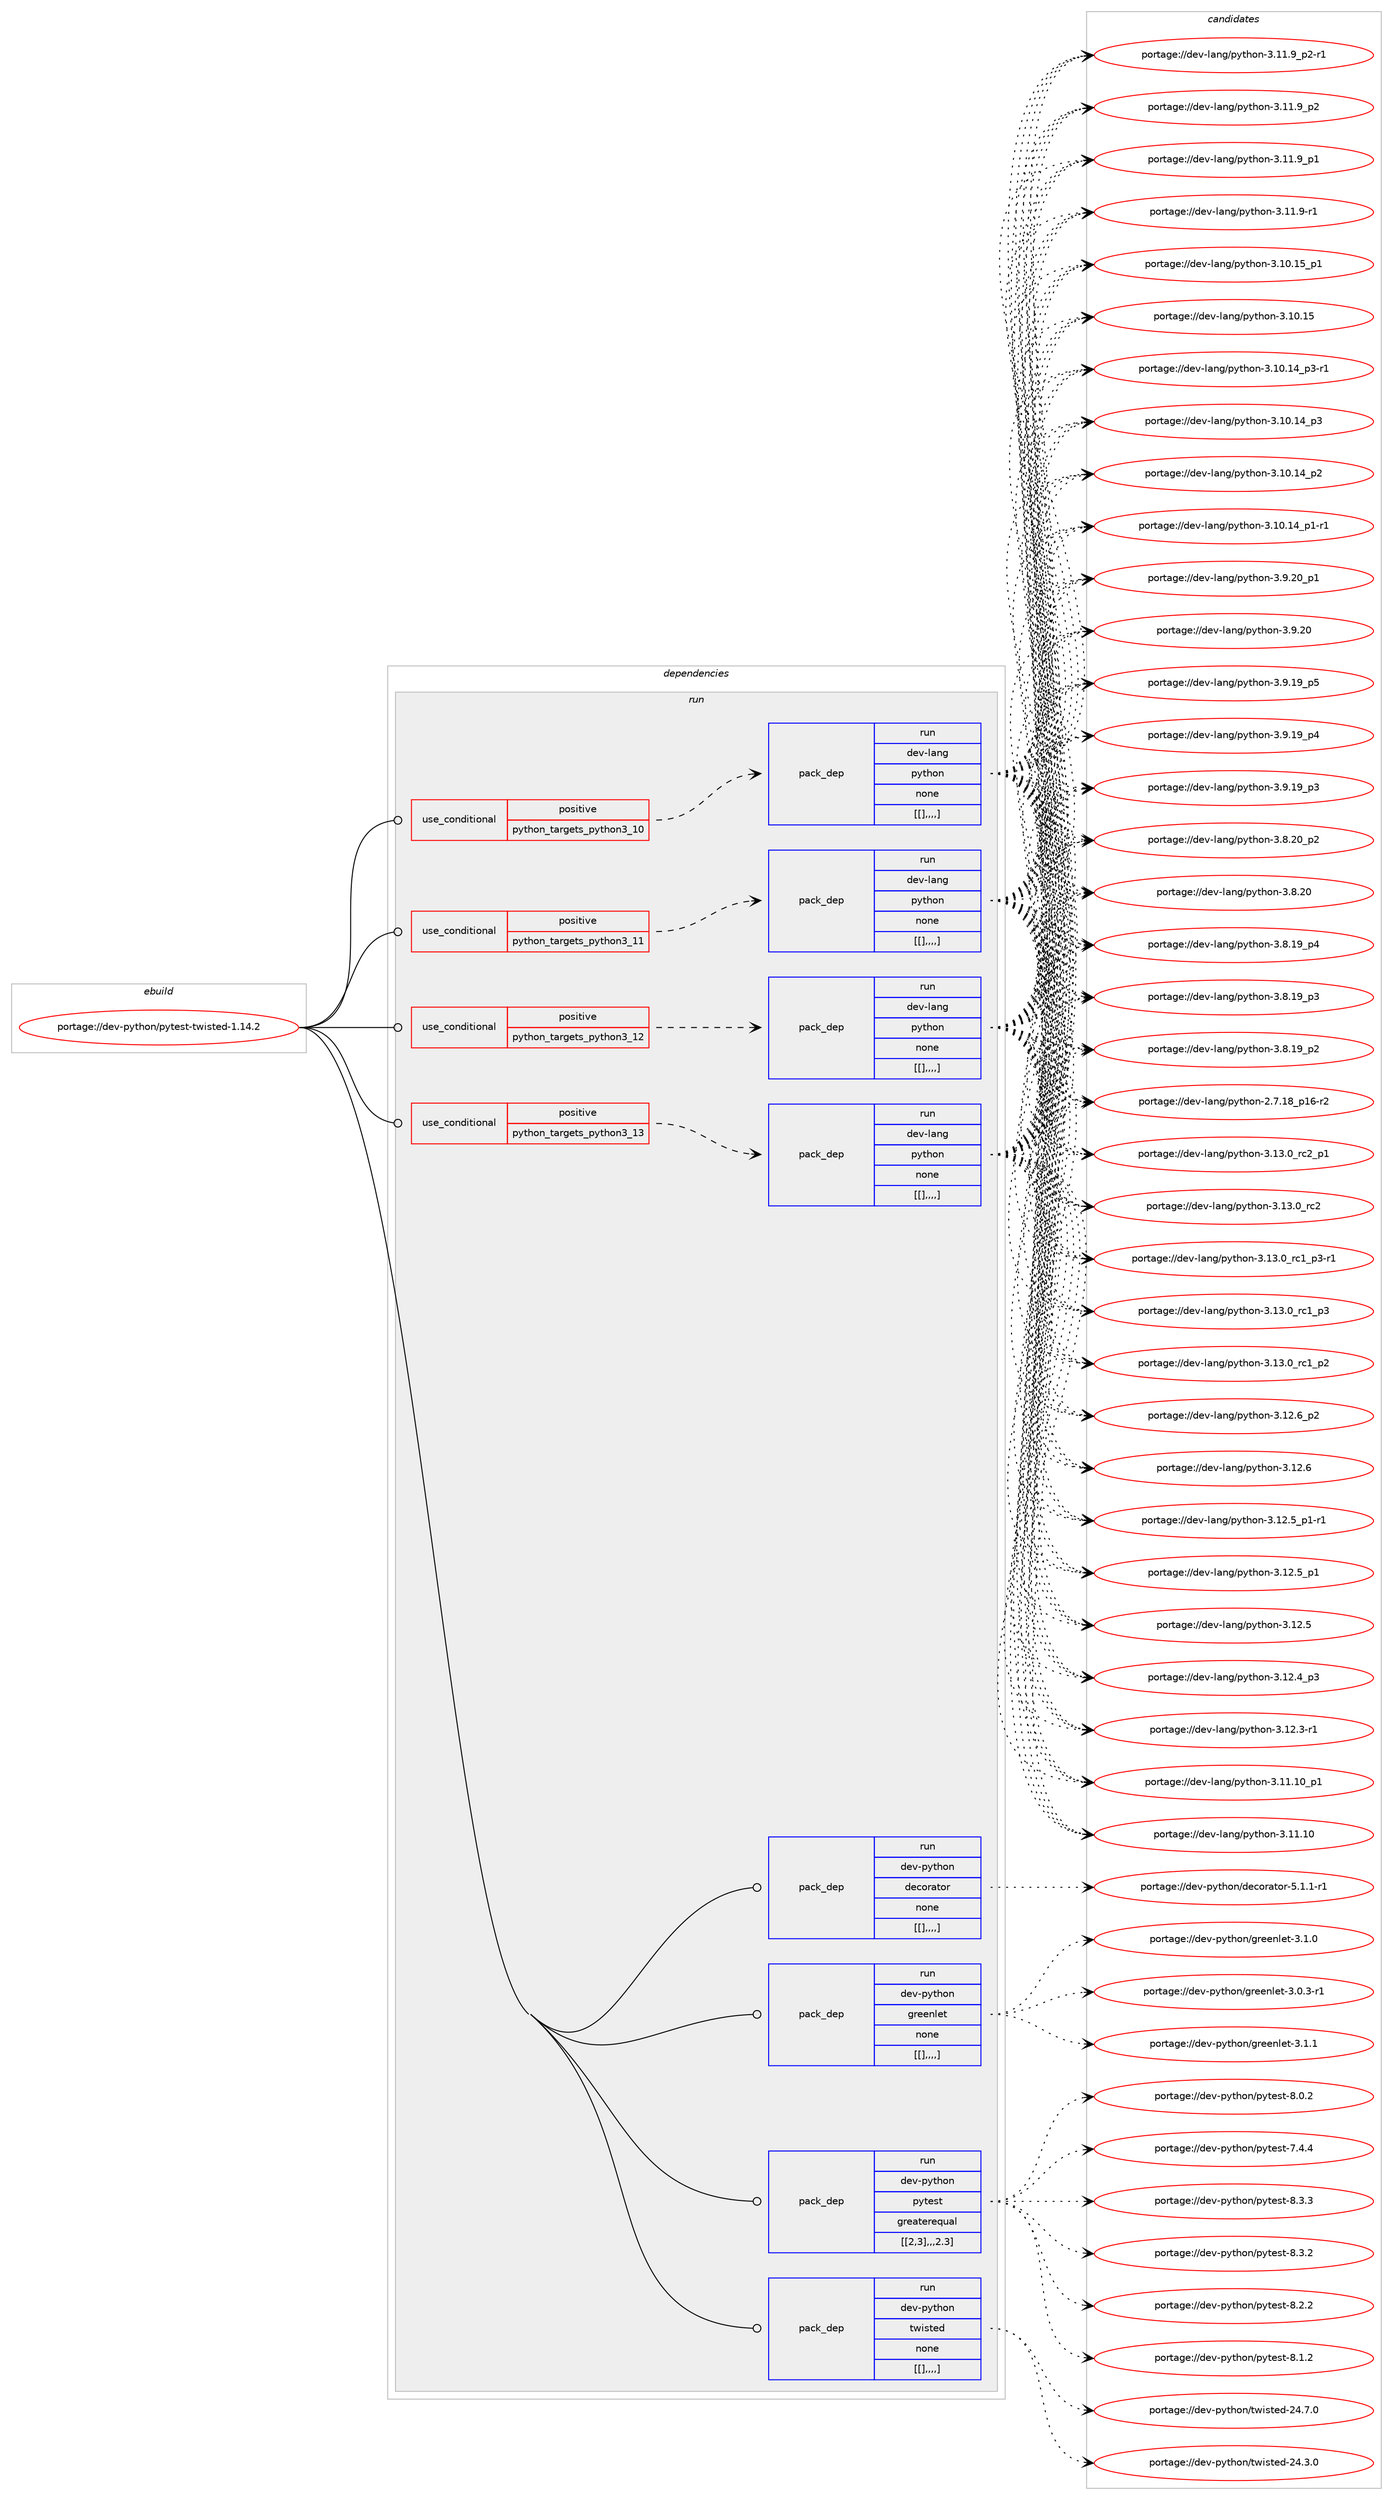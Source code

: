 digraph prolog {

# *************
# Graph options
# *************

newrank=true;
concentrate=true;
compound=true;
graph [rankdir=LR,fontname=Helvetica,fontsize=10,ranksep=1.5];#, ranksep=2.5, nodesep=0.2];
edge  [arrowhead=vee];
node  [fontname=Helvetica,fontsize=10];

# **********
# The ebuild
# **********

subgraph cluster_leftcol {
color=gray;
label=<<i>ebuild</i>>;
id [label="portage://dev-python/pytest-twisted-1.14.2", color=red, width=4, href="../dev-python/pytest-twisted-1.14.2.svg"];
}

# ****************
# The dependencies
# ****************

subgraph cluster_midcol {
color=gray;
label=<<i>dependencies</i>>;
subgraph cluster_compile {
fillcolor="#eeeeee";
style=filled;
label=<<i>compile</i>>;
}
subgraph cluster_compileandrun {
fillcolor="#eeeeee";
style=filled;
label=<<i>compile and run</i>>;
}
subgraph cluster_run {
fillcolor="#eeeeee";
style=filled;
label=<<i>run</i>>;
subgraph cond39751 {
dependency162672 [label=<<TABLE BORDER="0" CELLBORDER="1" CELLSPACING="0" CELLPADDING="4"><TR><TD ROWSPAN="3" CELLPADDING="10">use_conditional</TD></TR><TR><TD>positive</TD></TR><TR><TD>python_targets_python3_10</TD></TR></TABLE>>, shape=none, color=red];
subgraph pack121668 {
dependency162673 [label=<<TABLE BORDER="0" CELLBORDER="1" CELLSPACING="0" CELLPADDING="4" WIDTH="220"><TR><TD ROWSPAN="6" CELLPADDING="30">pack_dep</TD></TR><TR><TD WIDTH="110">run</TD></TR><TR><TD>dev-lang</TD></TR><TR><TD>python</TD></TR><TR><TD>none</TD></TR><TR><TD>[[],,,,]</TD></TR></TABLE>>, shape=none, color=blue];
}
dependency162672:e -> dependency162673:w [weight=20,style="dashed",arrowhead="vee"];
}
id:e -> dependency162672:w [weight=20,style="solid",arrowhead="odot"];
subgraph cond39752 {
dependency162674 [label=<<TABLE BORDER="0" CELLBORDER="1" CELLSPACING="0" CELLPADDING="4"><TR><TD ROWSPAN="3" CELLPADDING="10">use_conditional</TD></TR><TR><TD>positive</TD></TR><TR><TD>python_targets_python3_11</TD></TR></TABLE>>, shape=none, color=red];
subgraph pack121669 {
dependency162675 [label=<<TABLE BORDER="0" CELLBORDER="1" CELLSPACING="0" CELLPADDING="4" WIDTH="220"><TR><TD ROWSPAN="6" CELLPADDING="30">pack_dep</TD></TR><TR><TD WIDTH="110">run</TD></TR><TR><TD>dev-lang</TD></TR><TR><TD>python</TD></TR><TR><TD>none</TD></TR><TR><TD>[[],,,,]</TD></TR></TABLE>>, shape=none, color=blue];
}
dependency162674:e -> dependency162675:w [weight=20,style="dashed",arrowhead="vee"];
}
id:e -> dependency162674:w [weight=20,style="solid",arrowhead="odot"];
subgraph cond39753 {
dependency162676 [label=<<TABLE BORDER="0" CELLBORDER="1" CELLSPACING="0" CELLPADDING="4"><TR><TD ROWSPAN="3" CELLPADDING="10">use_conditional</TD></TR><TR><TD>positive</TD></TR><TR><TD>python_targets_python3_12</TD></TR></TABLE>>, shape=none, color=red];
subgraph pack121670 {
dependency162677 [label=<<TABLE BORDER="0" CELLBORDER="1" CELLSPACING="0" CELLPADDING="4" WIDTH="220"><TR><TD ROWSPAN="6" CELLPADDING="30">pack_dep</TD></TR><TR><TD WIDTH="110">run</TD></TR><TR><TD>dev-lang</TD></TR><TR><TD>python</TD></TR><TR><TD>none</TD></TR><TR><TD>[[],,,,]</TD></TR></TABLE>>, shape=none, color=blue];
}
dependency162676:e -> dependency162677:w [weight=20,style="dashed",arrowhead="vee"];
}
id:e -> dependency162676:w [weight=20,style="solid",arrowhead="odot"];
subgraph cond39754 {
dependency162678 [label=<<TABLE BORDER="0" CELLBORDER="1" CELLSPACING="0" CELLPADDING="4"><TR><TD ROWSPAN="3" CELLPADDING="10">use_conditional</TD></TR><TR><TD>positive</TD></TR><TR><TD>python_targets_python3_13</TD></TR></TABLE>>, shape=none, color=red];
subgraph pack121671 {
dependency162679 [label=<<TABLE BORDER="0" CELLBORDER="1" CELLSPACING="0" CELLPADDING="4" WIDTH="220"><TR><TD ROWSPAN="6" CELLPADDING="30">pack_dep</TD></TR><TR><TD WIDTH="110">run</TD></TR><TR><TD>dev-lang</TD></TR><TR><TD>python</TD></TR><TR><TD>none</TD></TR><TR><TD>[[],,,,]</TD></TR></TABLE>>, shape=none, color=blue];
}
dependency162678:e -> dependency162679:w [weight=20,style="dashed",arrowhead="vee"];
}
id:e -> dependency162678:w [weight=20,style="solid",arrowhead="odot"];
subgraph pack121672 {
dependency162680 [label=<<TABLE BORDER="0" CELLBORDER="1" CELLSPACING="0" CELLPADDING="4" WIDTH="220"><TR><TD ROWSPAN="6" CELLPADDING="30">pack_dep</TD></TR><TR><TD WIDTH="110">run</TD></TR><TR><TD>dev-python</TD></TR><TR><TD>decorator</TD></TR><TR><TD>none</TD></TR><TR><TD>[[],,,,]</TD></TR></TABLE>>, shape=none, color=blue];
}
id:e -> dependency162680:w [weight=20,style="solid",arrowhead="odot"];
subgraph pack121673 {
dependency162681 [label=<<TABLE BORDER="0" CELLBORDER="1" CELLSPACING="0" CELLPADDING="4" WIDTH="220"><TR><TD ROWSPAN="6" CELLPADDING="30">pack_dep</TD></TR><TR><TD WIDTH="110">run</TD></TR><TR><TD>dev-python</TD></TR><TR><TD>greenlet</TD></TR><TR><TD>none</TD></TR><TR><TD>[[],,,,]</TD></TR></TABLE>>, shape=none, color=blue];
}
id:e -> dependency162681:w [weight=20,style="solid",arrowhead="odot"];
subgraph pack121674 {
dependency162682 [label=<<TABLE BORDER="0" CELLBORDER="1" CELLSPACING="0" CELLPADDING="4" WIDTH="220"><TR><TD ROWSPAN="6" CELLPADDING="30">pack_dep</TD></TR><TR><TD WIDTH="110">run</TD></TR><TR><TD>dev-python</TD></TR><TR><TD>pytest</TD></TR><TR><TD>greaterequal</TD></TR><TR><TD>[[2,3],,,2.3]</TD></TR></TABLE>>, shape=none, color=blue];
}
id:e -> dependency162682:w [weight=20,style="solid",arrowhead="odot"];
subgraph pack121675 {
dependency162683 [label=<<TABLE BORDER="0" CELLBORDER="1" CELLSPACING="0" CELLPADDING="4" WIDTH="220"><TR><TD ROWSPAN="6" CELLPADDING="30">pack_dep</TD></TR><TR><TD WIDTH="110">run</TD></TR><TR><TD>dev-python</TD></TR><TR><TD>twisted</TD></TR><TR><TD>none</TD></TR><TR><TD>[[],,,,]</TD></TR></TABLE>>, shape=none, color=blue];
}
id:e -> dependency162683:w [weight=20,style="solid",arrowhead="odot"];
}
}

# **************
# The candidates
# **************

subgraph cluster_choices {
rank=same;
color=gray;
label=<<i>candidates</i>>;

subgraph choice121668 {
color=black;
nodesep=1;
choice100101118451089711010347112121116104111110455146495146489511499509511249 [label="portage://dev-lang/python-3.13.0_rc2_p1", color=red, width=4,href="../dev-lang/python-3.13.0_rc2_p1.svg"];
choice10010111845108971101034711212111610411111045514649514648951149950 [label="portage://dev-lang/python-3.13.0_rc2", color=red, width=4,href="../dev-lang/python-3.13.0_rc2.svg"];
choice1001011184510897110103471121211161041111104551464951464895114994995112514511449 [label="portage://dev-lang/python-3.13.0_rc1_p3-r1", color=red, width=4,href="../dev-lang/python-3.13.0_rc1_p3-r1.svg"];
choice100101118451089711010347112121116104111110455146495146489511499499511251 [label="portage://dev-lang/python-3.13.0_rc1_p3", color=red, width=4,href="../dev-lang/python-3.13.0_rc1_p3.svg"];
choice100101118451089711010347112121116104111110455146495146489511499499511250 [label="portage://dev-lang/python-3.13.0_rc1_p2", color=red, width=4,href="../dev-lang/python-3.13.0_rc1_p2.svg"];
choice100101118451089711010347112121116104111110455146495046549511250 [label="portage://dev-lang/python-3.12.6_p2", color=red, width=4,href="../dev-lang/python-3.12.6_p2.svg"];
choice10010111845108971101034711212111610411111045514649504654 [label="portage://dev-lang/python-3.12.6", color=red, width=4,href="../dev-lang/python-3.12.6.svg"];
choice1001011184510897110103471121211161041111104551464950465395112494511449 [label="portage://dev-lang/python-3.12.5_p1-r1", color=red, width=4,href="../dev-lang/python-3.12.5_p1-r1.svg"];
choice100101118451089711010347112121116104111110455146495046539511249 [label="portage://dev-lang/python-3.12.5_p1", color=red, width=4,href="../dev-lang/python-3.12.5_p1.svg"];
choice10010111845108971101034711212111610411111045514649504653 [label="portage://dev-lang/python-3.12.5", color=red, width=4,href="../dev-lang/python-3.12.5.svg"];
choice100101118451089711010347112121116104111110455146495046529511251 [label="portage://dev-lang/python-3.12.4_p3", color=red, width=4,href="../dev-lang/python-3.12.4_p3.svg"];
choice100101118451089711010347112121116104111110455146495046514511449 [label="portage://dev-lang/python-3.12.3-r1", color=red, width=4,href="../dev-lang/python-3.12.3-r1.svg"];
choice10010111845108971101034711212111610411111045514649494649489511249 [label="portage://dev-lang/python-3.11.10_p1", color=red, width=4,href="../dev-lang/python-3.11.10_p1.svg"];
choice1001011184510897110103471121211161041111104551464949464948 [label="portage://dev-lang/python-3.11.10", color=red, width=4,href="../dev-lang/python-3.11.10.svg"];
choice1001011184510897110103471121211161041111104551464949465795112504511449 [label="portage://dev-lang/python-3.11.9_p2-r1", color=red, width=4,href="../dev-lang/python-3.11.9_p2-r1.svg"];
choice100101118451089711010347112121116104111110455146494946579511250 [label="portage://dev-lang/python-3.11.9_p2", color=red, width=4,href="../dev-lang/python-3.11.9_p2.svg"];
choice100101118451089711010347112121116104111110455146494946579511249 [label="portage://dev-lang/python-3.11.9_p1", color=red, width=4,href="../dev-lang/python-3.11.9_p1.svg"];
choice100101118451089711010347112121116104111110455146494946574511449 [label="portage://dev-lang/python-3.11.9-r1", color=red, width=4,href="../dev-lang/python-3.11.9-r1.svg"];
choice10010111845108971101034711212111610411111045514649484649539511249 [label="portage://dev-lang/python-3.10.15_p1", color=red, width=4,href="../dev-lang/python-3.10.15_p1.svg"];
choice1001011184510897110103471121211161041111104551464948464953 [label="portage://dev-lang/python-3.10.15", color=red, width=4,href="../dev-lang/python-3.10.15.svg"];
choice100101118451089711010347112121116104111110455146494846495295112514511449 [label="portage://dev-lang/python-3.10.14_p3-r1", color=red, width=4,href="../dev-lang/python-3.10.14_p3-r1.svg"];
choice10010111845108971101034711212111610411111045514649484649529511251 [label="portage://dev-lang/python-3.10.14_p3", color=red, width=4,href="../dev-lang/python-3.10.14_p3.svg"];
choice10010111845108971101034711212111610411111045514649484649529511250 [label="portage://dev-lang/python-3.10.14_p2", color=red, width=4,href="../dev-lang/python-3.10.14_p2.svg"];
choice100101118451089711010347112121116104111110455146494846495295112494511449 [label="portage://dev-lang/python-3.10.14_p1-r1", color=red, width=4,href="../dev-lang/python-3.10.14_p1-r1.svg"];
choice100101118451089711010347112121116104111110455146574650489511249 [label="portage://dev-lang/python-3.9.20_p1", color=red, width=4,href="../dev-lang/python-3.9.20_p1.svg"];
choice10010111845108971101034711212111610411111045514657465048 [label="portage://dev-lang/python-3.9.20", color=red, width=4,href="../dev-lang/python-3.9.20.svg"];
choice100101118451089711010347112121116104111110455146574649579511253 [label="portage://dev-lang/python-3.9.19_p5", color=red, width=4,href="../dev-lang/python-3.9.19_p5.svg"];
choice100101118451089711010347112121116104111110455146574649579511252 [label="portage://dev-lang/python-3.9.19_p4", color=red, width=4,href="../dev-lang/python-3.9.19_p4.svg"];
choice100101118451089711010347112121116104111110455146574649579511251 [label="portage://dev-lang/python-3.9.19_p3", color=red, width=4,href="../dev-lang/python-3.9.19_p3.svg"];
choice100101118451089711010347112121116104111110455146564650489511250 [label="portage://dev-lang/python-3.8.20_p2", color=red, width=4,href="../dev-lang/python-3.8.20_p2.svg"];
choice10010111845108971101034711212111610411111045514656465048 [label="portage://dev-lang/python-3.8.20", color=red, width=4,href="../dev-lang/python-3.8.20.svg"];
choice100101118451089711010347112121116104111110455146564649579511252 [label="portage://dev-lang/python-3.8.19_p4", color=red, width=4,href="../dev-lang/python-3.8.19_p4.svg"];
choice100101118451089711010347112121116104111110455146564649579511251 [label="portage://dev-lang/python-3.8.19_p3", color=red, width=4,href="../dev-lang/python-3.8.19_p3.svg"];
choice100101118451089711010347112121116104111110455146564649579511250 [label="portage://dev-lang/python-3.8.19_p2", color=red, width=4,href="../dev-lang/python-3.8.19_p2.svg"];
choice100101118451089711010347112121116104111110455046554649569511249544511450 [label="portage://dev-lang/python-2.7.18_p16-r2", color=red, width=4,href="../dev-lang/python-2.7.18_p16-r2.svg"];
dependency162673:e -> choice100101118451089711010347112121116104111110455146495146489511499509511249:w [style=dotted,weight="100"];
dependency162673:e -> choice10010111845108971101034711212111610411111045514649514648951149950:w [style=dotted,weight="100"];
dependency162673:e -> choice1001011184510897110103471121211161041111104551464951464895114994995112514511449:w [style=dotted,weight="100"];
dependency162673:e -> choice100101118451089711010347112121116104111110455146495146489511499499511251:w [style=dotted,weight="100"];
dependency162673:e -> choice100101118451089711010347112121116104111110455146495146489511499499511250:w [style=dotted,weight="100"];
dependency162673:e -> choice100101118451089711010347112121116104111110455146495046549511250:w [style=dotted,weight="100"];
dependency162673:e -> choice10010111845108971101034711212111610411111045514649504654:w [style=dotted,weight="100"];
dependency162673:e -> choice1001011184510897110103471121211161041111104551464950465395112494511449:w [style=dotted,weight="100"];
dependency162673:e -> choice100101118451089711010347112121116104111110455146495046539511249:w [style=dotted,weight="100"];
dependency162673:e -> choice10010111845108971101034711212111610411111045514649504653:w [style=dotted,weight="100"];
dependency162673:e -> choice100101118451089711010347112121116104111110455146495046529511251:w [style=dotted,weight="100"];
dependency162673:e -> choice100101118451089711010347112121116104111110455146495046514511449:w [style=dotted,weight="100"];
dependency162673:e -> choice10010111845108971101034711212111610411111045514649494649489511249:w [style=dotted,weight="100"];
dependency162673:e -> choice1001011184510897110103471121211161041111104551464949464948:w [style=dotted,weight="100"];
dependency162673:e -> choice1001011184510897110103471121211161041111104551464949465795112504511449:w [style=dotted,weight="100"];
dependency162673:e -> choice100101118451089711010347112121116104111110455146494946579511250:w [style=dotted,weight="100"];
dependency162673:e -> choice100101118451089711010347112121116104111110455146494946579511249:w [style=dotted,weight="100"];
dependency162673:e -> choice100101118451089711010347112121116104111110455146494946574511449:w [style=dotted,weight="100"];
dependency162673:e -> choice10010111845108971101034711212111610411111045514649484649539511249:w [style=dotted,weight="100"];
dependency162673:e -> choice1001011184510897110103471121211161041111104551464948464953:w [style=dotted,weight="100"];
dependency162673:e -> choice100101118451089711010347112121116104111110455146494846495295112514511449:w [style=dotted,weight="100"];
dependency162673:e -> choice10010111845108971101034711212111610411111045514649484649529511251:w [style=dotted,weight="100"];
dependency162673:e -> choice10010111845108971101034711212111610411111045514649484649529511250:w [style=dotted,weight="100"];
dependency162673:e -> choice100101118451089711010347112121116104111110455146494846495295112494511449:w [style=dotted,weight="100"];
dependency162673:e -> choice100101118451089711010347112121116104111110455146574650489511249:w [style=dotted,weight="100"];
dependency162673:e -> choice10010111845108971101034711212111610411111045514657465048:w [style=dotted,weight="100"];
dependency162673:e -> choice100101118451089711010347112121116104111110455146574649579511253:w [style=dotted,weight="100"];
dependency162673:e -> choice100101118451089711010347112121116104111110455146574649579511252:w [style=dotted,weight="100"];
dependency162673:e -> choice100101118451089711010347112121116104111110455146574649579511251:w [style=dotted,weight="100"];
dependency162673:e -> choice100101118451089711010347112121116104111110455146564650489511250:w [style=dotted,weight="100"];
dependency162673:e -> choice10010111845108971101034711212111610411111045514656465048:w [style=dotted,weight="100"];
dependency162673:e -> choice100101118451089711010347112121116104111110455146564649579511252:w [style=dotted,weight="100"];
dependency162673:e -> choice100101118451089711010347112121116104111110455146564649579511251:w [style=dotted,weight="100"];
dependency162673:e -> choice100101118451089711010347112121116104111110455146564649579511250:w [style=dotted,weight="100"];
dependency162673:e -> choice100101118451089711010347112121116104111110455046554649569511249544511450:w [style=dotted,weight="100"];
}
subgraph choice121669 {
color=black;
nodesep=1;
choice100101118451089711010347112121116104111110455146495146489511499509511249 [label="portage://dev-lang/python-3.13.0_rc2_p1", color=red, width=4,href="../dev-lang/python-3.13.0_rc2_p1.svg"];
choice10010111845108971101034711212111610411111045514649514648951149950 [label="portage://dev-lang/python-3.13.0_rc2", color=red, width=4,href="../dev-lang/python-3.13.0_rc2.svg"];
choice1001011184510897110103471121211161041111104551464951464895114994995112514511449 [label="portage://dev-lang/python-3.13.0_rc1_p3-r1", color=red, width=4,href="../dev-lang/python-3.13.0_rc1_p3-r1.svg"];
choice100101118451089711010347112121116104111110455146495146489511499499511251 [label="portage://dev-lang/python-3.13.0_rc1_p3", color=red, width=4,href="../dev-lang/python-3.13.0_rc1_p3.svg"];
choice100101118451089711010347112121116104111110455146495146489511499499511250 [label="portage://dev-lang/python-3.13.0_rc1_p2", color=red, width=4,href="../dev-lang/python-3.13.0_rc1_p2.svg"];
choice100101118451089711010347112121116104111110455146495046549511250 [label="portage://dev-lang/python-3.12.6_p2", color=red, width=4,href="../dev-lang/python-3.12.6_p2.svg"];
choice10010111845108971101034711212111610411111045514649504654 [label="portage://dev-lang/python-3.12.6", color=red, width=4,href="../dev-lang/python-3.12.6.svg"];
choice1001011184510897110103471121211161041111104551464950465395112494511449 [label="portage://dev-lang/python-3.12.5_p1-r1", color=red, width=4,href="../dev-lang/python-3.12.5_p1-r1.svg"];
choice100101118451089711010347112121116104111110455146495046539511249 [label="portage://dev-lang/python-3.12.5_p1", color=red, width=4,href="../dev-lang/python-3.12.5_p1.svg"];
choice10010111845108971101034711212111610411111045514649504653 [label="portage://dev-lang/python-3.12.5", color=red, width=4,href="../dev-lang/python-3.12.5.svg"];
choice100101118451089711010347112121116104111110455146495046529511251 [label="portage://dev-lang/python-3.12.4_p3", color=red, width=4,href="../dev-lang/python-3.12.4_p3.svg"];
choice100101118451089711010347112121116104111110455146495046514511449 [label="portage://dev-lang/python-3.12.3-r1", color=red, width=4,href="../dev-lang/python-3.12.3-r1.svg"];
choice10010111845108971101034711212111610411111045514649494649489511249 [label="portage://dev-lang/python-3.11.10_p1", color=red, width=4,href="../dev-lang/python-3.11.10_p1.svg"];
choice1001011184510897110103471121211161041111104551464949464948 [label="portage://dev-lang/python-3.11.10", color=red, width=4,href="../dev-lang/python-3.11.10.svg"];
choice1001011184510897110103471121211161041111104551464949465795112504511449 [label="portage://dev-lang/python-3.11.9_p2-r1", color=red, width=4,href="../dev-lang/python-3.11.9_p2-r1.svg"];
choice100101118451089711010347112121116104111110455146494946579511250 [label="portage://dev-lang/python-3.11.9_p2", color=red, width=4,href="../dev-lang/python-3.11.9_p2.svg"];
choice100101118451089711010347112121116104111110455146494946579511249 [label="portage://dev-lang/python-3.11.9_p1", color=red, width=4,href="../dev-lang/python-3.11.9_p1.svg"];
choice100101118451089711010347112121116104111110455146494946574511449 [label="portage://dev-lang/python-3.11.9-r1", color=red, width=4,href="../dev-lang/python-3.11.9-r1.svg"];
choice10010111845108971101034711212111610411111045514649484649539511249 [label="portage://dev-lang/python-3.10.15_p1", color=red, width=4,href="../dev-lang/python-3.10.15_p1.svg"];
choice1001011184510897110103471121211161041111104551464948464953 [label="portage://dev-lang/python-3.10.15", color=red, width=4,href="../dev-lang/python-3.10.15.svg"];
choice100101118451089711010347112121116104111110455146494846495295112514511449 [label="portage://dev-lang/python-3.10.14_p3-r1", color=red, width=4,href="../dev-lang/python-3.10.14_p3-r1.svg"];
choice10010111845108971101034711212111610411111045514649484649529511251 [label="portage://dev-lang/python-3.10.14_p3", color=red, width=4,href="../dev-lang/python-3.10.14_p3.svg"];
choice10010111845108971101034711212111610411111045514649484649529511250 [label="portage://dev-lang/python-3.10.14_p2", color=red, width=4,href="../dev-lang/python-3.10.14_p2.svg"];
choice100101118451089711010347112121116104111110455146494846495295112494511449 [label="portage://dev-lang/python-3.10.14_p1-r1", color=red, width=4,href="../dev-lang/python-3.10.14_p1-r1.svg"];
choice100101118451089711010347112121116104111110455146574650489511249 [label="portage://dev-lang/python-3.9.20_p1", color=red, width=4,href="../dev-lang/python-3.9.20_p1.svg"];
choice10010111845108971101034711212111610411111045514657465048 [label="portage://dev-lang/python-3.9.20", color=red, width=4,href="../dev-lang/python-3.9.20.svg"];
choice100101118451089711010347112121116104111110455146574649579511253 [label="portage://dev-lang/python-3.9.19_p5", color=red, width=4,href="../dev-lang/python-3.9.19_p5.svg"];
choice100101118451089711010347112121116104111110455146574649579511252 [label="portage://dev-lang/python-3.9.19_p4", color=red, width=4,href="../dev-lang/python-3.9.19_p4.svg"];
choice100101118451089711010347112121116104111110455146574649579511251 [label="portage://dev-lang/python-3.9.19_p3", color=red, width=4,href="../dev-lang/python-3.9.19_p3.svg"];
choice100101118451089711010347112121116104111110455146564650489511250 [label="portage://dev-lang/python-3.8.20_p2", color=red, width=4,href="../dev-lang/python-3.8.20_p2.svg"];
choice10010111845108971101034711212111610411111045514656465048 [label="portage://dev-lang/python-3.8.20", color=red, width=4,href="../dev-lang/python-3.8.20.svg"];
choice100101118451089711010347112121116104111110455146564649579511252 [label="portage://dev-lang/python-3.8.19_p4", color=red, width=4,href="../dev-lang/python-3.8.19_p4.svg"];
choice100101118451089711010347112121116104111110455146564649579511251 [label="portage://dev-lang/python-3.8.19_p3", color=red, width=4,href="../dev-lang/python-3.8.19_p3.svg"];
choice100101118451089711010347112121116104111110455146564649579511250 [label="portage://dev-lang/python-3.8.19_p2", color=red, width=4,href="../dev-lang/python-3.8.19_p2.svg"];
choice100101118451089711010347112121116104111110455046554649569511249544511450 [label="portage://dev-lang/python-2.7.18_p16-r2", color=red, width=4,href="../dev-lang/python-2.7.18_p16-r2.svg"];
dependency162675:e -> choice100101118451089711010347112121116104111110455146495146489511499509511249:w [style=dotted,weight="100"];
dependency162675:e -> choice10010111845108971101034711212111610411111045514649514648951149950:w [style=dotted,weight="100"];
dependency162675:e -> choice1001011184510897110103471121211161041111104551464951464895114994995112514511449:w [style=dotted,weight="100"];
dependency162675:e -> choice100101118451089711010347112121116104111110455146495146489511499499511251:w [style=dotted,weight="100"];
dependency162675:e -> choice100101118451089711010347112121116104111110455146495146489511499499511250:w [style=dotted,weight="100"];
dependency162675:e -> choice100101118451089711010347112121116104111110455146495046549511250:w [style=dotted,weight="100"];
dependency162675:e -> choice10010111845108971101034711212111610411111045514649504654:w [style=dotted,weight="100"];
dependency162675:e -> choice1001011184510897110103471121211161041111104551464950465395112494511449:w [style=dotted,weight="100"];
dependency162675:e -> choice100101118451089711010347112121116104111110455146495046539511249:w [style=dotted,weight="100"];
dependency162675:e -> choice10010111845108971101034711212111610411111045514649504653:w [style=dotted,weight="100"];
dependency162675:e -> choice100101118451089711010347112121116104111110455146495046529511251:w [style=dotted,weight="100"];
dependency162675:e -> choice100101118451089711010347112121116104111110455146495046514511449:w [style=dotted,weight="100"];
dependency162675:e -> choice10010111845108971101034711212111610411111045514649494649489511249:w [style=dotted,weight="100"];
dependency162675:e -> choice1001011184510897110103471121211161041111104551464949464948:w [style=dotted,weight="100"];
dependency162675:e -> choice1001011184510897110103471121211161041111104551464949465795112504511449:w [style=dotted,weight="100"];
dependency162675:e -> choice100101118451089711010347112121116104111110455146494946579511250:w [style=dotted,weight="100"];
dependency162675:e -> choice100101118451089711010347112121116104111110455146494946579511249:w [style=dotted,weight="100"];
dependency162675:e -> choice100101118451089711010347112121116104111110455146494946574511449:w [style=dotted,weight="100"];
dependency162675:e -> choice10010111845108971101034711212111610411111045514649484649539511249:w [style=dotted,weight="100"];
dependency162675:e -> choice1001011184510897110103471121211161041111104551464948464953:w [style=dotted,weight="100"];
dependency162675:e -> choice100101118451089711010347112121116104111110455146494846495295112514511449:w [style=dotted,weight="100"];
dependency162675:e -> choice10010111845108971101034711212111610411111045514649484649529511251:w [style=dotted,weight="100"];
dependency162675:e -> choice10010111845108971101034711212111610411111045514649484649529511250:w [style=dotted,weight="100"];
dependency162675:e -> choice100101118451089711010347112121116104111110455146494846495295112494511449:w [style=dotted,weight="100"];
dependency162675:e -> choice100101118451089711010347112121116104111110455146574650489511249:w [style=dotted,weight="100"];
dependency162675:e -> choice10010111845108971101034711212111610411111045514657465048:w [style=dotted,weight="100"];
dependency162675:e -> choice100101118451089711010347112121116104111110455146574649579511253:w [style=dotted,weight="100"];
dependency162675:e -> choice100101118451089711010347112121116104111110455146574649579511252:w [style=dotted,weight="100"];
dependency162675:e -> choice100101118451089711010347112121116104111110455146574649579511251:w [style=dotted,weight="100"];
dependency162675:e -> choice100101118451089711010347112121116104111110455146564650489511250:w [style=dotted,weight="100"];
dependency162675:e -> choice10010111845108971101034711212111610411111045514656465048:w [style=dotted,weight="100"];
dependency162675:e -> choice100101118451089711010347112121116104111110455146564649579511252:w [style=dotted,weight="100"];
dependency162675:e -> choice100101118451089711010347112121116104111110455146564649579511251:w [style=dotted,weight="100"];
dependency162675:e -> choice100101118451089711010347112121116104111110455146564649579511250:w [style=dotted,weight="100"];
dependency162675:e -> choice100101118451089711010347112121116104111110455046554649569511249544511450:w [style=dotted,weight="100"];
}
subgraph choice121670 {
color=black;
nodesep=1;
choice100101118451089711010347112121116104111110455146495146489511499509511249 [label="portage://dev-lang/python-3.13.0_rc2_p1", color=red, width=4,href="../dev-lang/python-3.13.0_rc2_p1.svg"];
choice10010111845108971101034711212111610411111045514649514648951149950 [label="portage://dev-lang/python-3.13.0_rc2", color=red, width=4,href="../dev-lang/python-3.13.0_rc2.svg"];
choice1001011184510897110103471121211161041111104551464951464895114994995112514511449 [label="portage://dev-lang/python-3.13.0_rc1_p3-r1", color=red, width=4,href="../dev-lang/python-3.13.0_rc1_p3-r1.svg"];
choice100101118451089711010347112121116104111110455146495146489511499499511251 [label="portage://dev-lang/python-3.13.0_rc1_p3", color=red, width=4,href="../dev-lang/python-3.13.0_rc1_p3.svg"];
choice100101118451089711010347112121116104111110455146495146489511499499511250 [label="portage://dev-lang/python-3.13.0_rc1_p2", color=red, width=4,href="../dev-lang/python-3.13.0_rc1_p2.svg"];
choice100101118451089711010347112121116104111110455146495046549511250 [label="portage://dev-lang/python-3.12.6_p2", color=red, width=4,href="../dev-lang/python-3.12.6_p2.svg"];
choice10010111845108971101034711212111610411111045514649504654 [label="portage://dev-lang/python-3.12.6", color=red, width=4,href="../dev-lang/python-3.12.6.svg"];
choice1001011184510897110103471121211161041111104551464950465395112494511449 [label="portage://dev-lang/python-3.12.5_p1-r1", color=red, width=4,href="../dev-lang/python-3.12.5_p1-r1.svg"];
choice100101118451089711010347112121116104111110455146495046539511249 [label="portage://dev-lang/python-3.12.5_p1", color=red, width=4,href="../dev-lang/python-3.12.5_p1.svg"];
choice10010111845108971101034711212111610411111045514649504653 [label="portage://dev-lang/python-3.12.5", color=red, width=4,href="../dev-lang/python-3.12.5.svg"];
choice100101118451089711010347112121116104111110455146495046529511251 [label="portage://dev-lang/python-3.12.4_p3", color=red, width=4,href="../dev-lang/python-3.12.4_p3.svg"];
choice100101118451089711010347112121116104111110455146495046514511449 [label="portage://dev-lang/python-3.12.3-r1", color=red, width=4,href="../dev-lang/python-3.12.3-r1.svg"];
choice10010111845108971101034711212111610411111045514649494649489511249 [label="portage://dev-lang/python-3.11.10_p1", color=red, width=4,href="../dev-lang/python-3.11.10_p1.svg"];
choice1001011184510897110103471121211161041111104551464949464948 [label="portage://dev-lang/python-3.11.10", color=red, width=4,href="../dev-lang/python-3.11.10.svg"];
choice1001011184510897110103471121211161041111104551464949465795112504511449 [label="portage://dev-lang/python-3.11.9_p2-r1", color=red, width=4,href="../dev-lang/python-3.11.9_p2-r1.svg"];
choice100101118451089711010347112121116104111110455146494946579511250 [label="portage://dev-lang/python-3.11.9_p2", color=red, width=4,href="../dev-lang/python-3.11.9_p2.svg"];
choice100101118451089711010347112121116104111110455146494946579511249 [label="portage://dev-lang/python-3.11.9_p1", color=red, width=4,href="../dev-lang/python-3.11.9_p1.svg"];
choice100101118451089711010347112121116104111110455146494946574511449 [label="portage://dev-lang/python-3.11.9-r1", color=red, width=4,href="../dev-lang/python-3.11.9-r1.svg"];
choice10010111845108971101034711212111610411111045514649484649539511249 [label="portage://dev-lang/python-3.10.15_p1", color=red, width=4,href="../dev-lang/python-3.10.15_p1.svg"];
choice1001011184510897110103471121211161041111104551464948464953 [label="portage://dev-lang/python-3.10.15", color=red, width=4,href="../dev-lang/python-3.10.15.svg"];
choice100101118451089711010347112121116104111110455146494846495295112514511449 [label="portage://dev-lang/python-3.10.14_p3-r1", color=red, width=4,href="../dev-lang/python-3.10.14_p3-r1.svg"];
choice10010111845108971101034711212111610411111045514649484649529511251 [label="portage://dev-lang/python-3.10.14_p3", color=red, width=4,href="../dev-lang/python-3.10.14_p3.svg"];
choice10010111845108971101034711212111610411111045514649484649529511250 [label="portage://dev-lang/python-3.10.14_p2", color=red, width=4,href="../dev-lang/python-3.10.14_p2.svg"];
choice100101118451089711010347112121116104111110455146494846495295112494511449 [label="portage://dev-lang/python-3.10.14_p1-r1", color=red, width=4,href="../dev-lang/python-3.10.14_p1-r1.svg"];
choice100101118451089711010347112121116104111110455146574650489511249 [label="portage://dev-lang/python-3.9.20_p1", color=red, width=4,href="../dev-lang/python-3.9.20_p1.svg"];
choice10010111845108971101034711212111610411111045514657465048 [label="portage://dev-lang/python-3.9.20", color=red, width=4,href="../dev-lang/python-3.9.20.svg"];
choice100101118451089711010347112121116104111110455146574649579511253 [label="portage://dev-lang/python-3.9.19_p5", color=red, width=4,href="../dev-lang/python-3.9.19_p5.svg"];
choice100101118451089711010347112121116104111110455146574649579511252 [label="portage://dev-lang/python-3.9.19_p4", color=red, width=4,href="../dev-lang/python-3.9.19_p4.svg"];
choice100101118451089711010347112121116104111110455146574649579511251 [label="portage://dev-lang/python-3.9.19_p3", color=red, width=4,href="../dev-lang/python-3.9.19_p3.svg"];
choice100101118451089711010347112121116104111110455146564650489511250 [label="portage://dev-lang/python-3.8.20_p2", color=red, width=4,href="../dev-lang/python-3.8.20_p2.svg"];
choice10010111845108971101034711212111610411111045514656465048 [label="portage://dev-lang/python-3.8.20", color=red, width=4,href="../dev-lang/python-3.8.20.svg"];
choice100101118451089711010347112121116104111110455146564649579511252 [label="portage://dev-lang/python-3.8.19_p4", color=red, width=4,href="../dev-lang/python-3.8.19_p4.svg"];
choice100101118451089711010347112121116104111110455146564649579511251 [label="portage://dev-lang/python-3.8.19_p3", color=red, width=4,href="../dev-lang/python-3.8.19_p3.svg"];
choice100101118451089711010347112121116104111110455146564649579511250 [label="portage://dev-lang/python-3.8.19_p2", color=red, width=4,href="../dev-lang/python-3.8.19_p2.svg"];
choice100101118451089711010347112121116104111110455046554649569511249544511450 [label="portage://dev-lang/python-2.7.18_p16-r2", color=red, width=4,href="../dev-lang/python-2.7.18_p16-r2.svg"];
dependency162677:e -> choice100101118451089711010347112121116104111110455146495146489511499509511249:w [style=dotted,weight="100"];
dependency162677:e -> choice10010111845108971101034711212111610411111045514649514648951149950:w [style=dotted,weight="100"];
dependency162677:e -> choice1001011184510897110103471121211161041111104551464951464895114994995112514511449:w [style=dotted,weight="100"];
dependency162677:e -> choice100101118451089711010347112121116104111110455146495146489511499499511251:w [style=dotted,weight="100"];
dependency162677:e -> choice100101118451089711010347112121116104111110455146495146489511499499511250:w [style=dotted,weight="100"];
dependency162677:e -> choice100101118451089711010347112121116104111110455146495046549511250:w [style=dotted,weight="100"];
dependency162677:e -> choice10010111845108971101034711212111610411111045514649504654:w [style=dotted,weight="100"];
dependency162677:e -> choice1001011184510897110103471121211161041111104551464950465395112494511449:w [style=dotted,weight="100"];
dependency162677:e -> choice100101118451089711010347112121116104111110455146495046539511249:w [style=dotted,weight="100"];
dependency162677:e -> choice10010111845108971101034711212111610411111045514649504653:w [style=dotted,weight="100"];
dependency162677:e -> choice100101118451089711010347112121116104111110455146495046529511251:w [style=dotted,weight="100"];
dependency162677:e -> choice100101118451089711010347112121116104111110455146495046514511449:w [style=dotted,weight="100"];
dependency162677:e -> choice10010111845108971101034711212111610411111045514649494649489511249:w [style=dotted,weight="100"];
dependency162677:e -> choice1001011184510897110103471121211161041111104551464949464948:w [style=dotted,weight="100"];
dependency162677:e -> choice1001011184510897110103471121211161041111104551464949465795112504511449:w [style=dotted,weight="100"];
dependency162677:e -> choice100101118451089711010347112121116104111110455146494946579511250:w [style=dotted,weight="100"];
dependency162677:e -> choice100101118451089711010347112121116104111110455146494946579511249:w [style=dotted,weight="100"];
dependency162677:e -> choice100101118451089711010347112121116104111110455146494946574511449:w [style=dotted,weight="100"];
dependency162677:e -> choice10010111845108971101034711212111610411111045514649484649539511249:w [style=dotted,weight="100"];
dependency162677:e -> choice1001011184510897110103471121211161041111104551464948464953:w [style=dotted,weight="100"];
dependency162677:e -> choice100101118451089711010347112121116104111110455146494846495295112514511449:w [style=dotted,weight="100"];
dependency162677:e -> choice10010111845108971101034711212111610411111045514649484649529511251:w [style=dotted,weight="100"];
dependency162677:e -> choice10010111845108971101034711212111610411111045514649484649529511250:w [style=dotted,weight="100"];
dependency162677:e -> choice100101118451089711010347112121116104111110455146494846495295112494511449:w [style=dotted,weight="100"];
dependency162677:e -> choice100101118451089711010347112121116104111110455146574650489511249:w [style=dotted,weight="100"];
dependency162677:e -> choice10010111845108971101034711212111610411111045514657465048:w [style=dotted,weight="100"];
dependency162677:e -> choice100101118451089711010347112121116104111110455146574649579511253:w [style=dotted,weight="100"];
dependency162677:e -> choice100101118451089711010347112121116104111110455146574649579511252:w [style=dotted,weight="100"];
dependency162677:e -> choice100101118451089711010347112121116104111110455146574649579511251:w [style=dotted,weight="100"];
dependency162677:e -> choice100101118451089711010347112121116104111110455146564650489511250:w [style=dotted,weight="100"];
dependency162677:e -> choice10010111845108971101034711212111610411111045514656465048:w [style=dotted,weight="100"];
dependency162677:e -> choice100101118451089711010347112121116104111110455146564649579511252:w [style=dotted,weight="100"];
dependency162677:e -> choice100101118451089711010347112121116104111110455146564649579511251:w [style=dotted,weight="100"];
dependency162677:e -> choice100101118451089711010347112121116104111110455146564649579511250:w [style=dotted,weight="100"];
dependency162677:e -> choice100101118451089711010347112121116104111110455046554649569511249544511450:w [style=dotted,weight="100"];
}
subgraph choice121671 {
color=black;
nodesep=1;
choice100101118451089711010347112121116104111110455146495146489511499509511249 [label="portage://dev-lang/python-3.13.0_rc2_p1", color=red, width=4,href="../dev-lang/python-3.13.0_rc2_p1.svg"];
choice10010111845108971101034711212111610411111045514649514648951149950 [label="portage://dev-lang/python-3.13.0_rc2", color=red, width=4,href="../dev-lang/python-3.13.0_rc2.svg"];
choice1001011184510897110103471121211161041111104551464951464895114994995112514511449 [label="portage://dev-lang/python-3.13.0_rc1_p3-r1", color=red, width=4,href="../dev-lang/python-3.13.0_rc1_p3-r1.svg"];
choice100101118451089711010347112121116104111110455146495146489511499499511251 [label="portage://dev-lang/python-3.13.0_rc1_p3", color=red, width=4,href="../dev-lang/python-3.13.0_rc1_p3.svg"];
choice100101118451089711010347112121116104111110455146495146489511499499511250 [label="portage://dev-lang/python-3.13.0_rc1_p2", color=red, width=4,href="../dev-lang/python-3.13.0_rc1_p2.svg"];
choice100101118451089711010347112121116104111110455146495046549511250 [label="portage://dev-lang/python-3.12.6_p2", color=red, width=4,href="../dev-lang/python-3.12.6_p2.svg"];
choice10010111845108971101034711212111610411111045514649504654 [label="portage://dev-lang/python-3.12.6", color=red, width=4,href="../dev-lang/python-3.12.6.svg"];
choice1001011184510897110103471121211161041111104551464950465395112494511449 [label="portage://dev-lang/python-3.12.5_p1-r1", color=red, width=4,href="../dev-lang/python-3.12.5_p1-r1.svg"];
choice100101118451089711010347112121116104111110455146495046539511249 [label="portage://dev-lang/python-3.12.5_p1", color=red, width=4,href="../dev-lang/python-3.12.5_p1.svg"];
choice10010111845108971101034711212111610411111045514649504653 [label="portage://dev-lang/python-3.12.5", color=red, width=4,href="../dev-lang/python-3.12.5.svg"];
choice100101118451089711010347112121116104111110455146495046529511251 [label="portage://dev-lang/python-3.12.4_p3", color=red, width=4,href="../dev-lang/python-3.12.4_p3.svg"];
choice100101118451089711010347112121116104111110455146495046514511449 [label="portage://dev-lang/python-3.12.3-r1", color=red, width=4,href="../dev-lang/python-3.12.3-r1.svg"];
choice10010111845108971101034711212111610411111045514649494649489511249 [label="portage://dev-lang/python-3.11.10_p1", color=red, width=4,href="../dev-lang/python-3.11.10_p1.svg"];
choice1001011184510897110103471121211161041111104551464949464948 [label="portage://dev-lang/python-3.11.10", color=red, width=4,href="../dev-lang/python-3.11.10.svg"];
choice1001011184510897110103471121211161041111104551464949465795112504511449 [label="portage://dev-lang/python-3.11.9_p2-r1", color=red, width=4,href="../dev-lang/python-3.11.9_p2-r1.svg"];
choice100101118451089711010347112121116104111110455146494946579511250 [label="portage://dev-lang/python-3.11.9_p2", color=red, width=4,href="../dev-lang/python-3.11.9_p2.svg"];
choice100101118451089711010347112121116104111110455146494946579511249 [label="portage://dev-lang/python-3.11.9_p1", color=red, width=4,href="../dev-lang/python-3.11.9_p1.svg"];
choice100101118451089711010347112121116104111110455146494946574511449 [label="portage://dev-lang/python-3.11.9-r1", color=red, width=4,href="../dev-lang/python-3.11.9-r1.svg"];
choice10010111845108971101034711212111610411111045514649484649539511249 [label="portage://dev-lang/python-3.10.15_p1", color=red, width=4,href="../dev-lang/python-3.10.15_p1.svg"];
choice1001011184510897110103471121211161041111104551464948464953 [label="portage://dev-lang/python-3.10.15", color=red, width=4,href="../dev-lang/python-3.10.15.svg"];
choice100101118451089711010347112121116104111110455146494846495295112514511449 [label="portage://dev-lang/python-3.10.14_p3-r1", color=red, width=4,href="../dev-lang/python-3.10.14_p3-r1.svg"];
choice10010111845108971101034711212111610411111045514649484649529511251 [label="portage://dev-lang/python-3.10.14_p3", color=red, width=4,href="../dev-lang/python-3.10.14_p3.svg"];
choice10010111845108971101034711212111610411111045514649484649529511250 [label="portage://dev-lang/python-3.10.14_p2", color=red, width=4,href="../dev-lang/python-3.10.14_p2.svg"];
choice100101118451089711010347112121116104111110455146494846495295112494511449 [label="portage://dev-lang/python-3.10.14_p1-r1", color=red, width=4,href="../dev-lang/python-3.10.14_p1-r1.svg"];
choice100101118451089711010347112121116104111110455146574650489511249 [label="portage://dev-lang/python-3.9.20_p1", color=red, width=4,href="../dev-lang/python-3.9.20_p1.svg"];
choice10010111845108971101034711212111610411111045514657465048 [label="portage://dev-lang/python-3.9.20", color=red, width=4,href="../dev-lang/python-3.9.20.svg"];
choice100101118451089711010347112121116104111110455146574649579511253 [label="portage://dev-lang/python-3.9.19_p5", color=red, width=4,href="../dev-lang/python-3.9.19_p5.svg"];
choice100101118451089711010347112121116104111110455146574649579511252 [label="portage://dev-lang/python-3.9.19_p4", color=red, width=4,href="../dev-lang/python-3.9.19_p4.svg"];
choice100101118451089711010347112121116104111110455146574649579511251 [label="portage://dev-lang/python-3.9.19_p3", color=red, width=4,href="../dev-lang/python-3.9.19_p3.svg"];
choice100101118451089711010347112121116104111110455146564650489511250 [label="portage://dev-lang/python-3.8.20_p2", color=red, width=4,href="../dev-lang/python-3.8.20_p2.svg"];
choice10010111845108971101034711212111610411111045514656465048 [label="portage://dev-lang/python-3.8.20", color=red, width=4,href="../dev-lang/python-3.8.20.svg"];
choice100101118451089711010347112121116104111110455146564649579511252 [label="portage://dev-lang/python-3.8.19_p4", color=red, width=4,href="../dev-lang/python-3.8.19_p4.svg"];
choice100101118451089711010347112121116104111110455146564649579511251 [label="portage://dev-lang/python-3.8.19_p3", color=red, width=4,href="../dev-lang/python-3.8.19_p3.svg"];
choice100101118451089711010347112121116104111110455146564649579511250 [label="portage://dev-lang/python-3.8.19_p2", color=red, width=4,href="../dev-lang/python-3.8.19_p2.svg"];
choice100101118451089711010347112121116104111110455046554649569511249544511450 [label="portage://dev-lang/python-2.7.18_p16-r2", color=red, width=4,href="../dev-lang/python-2.7.18_p16-r2.svg"];
dependency162679:e -> choice100101118451089711010347112121116104111110455146495146489511499509511249:w [style=dotted,weight="100"];
dependency162679:e -> choice10010111845108971101034711212111610411111045514649514648951149950:w [style=dotted,weight="100"];
dependency162679:e -> choice1001011184510897110103471121211161041111104551464951464895114994995112514511449:w [style=dotted,weight="100"];
dependency162679:e -> choice100101118451089711010347112121116104111110455146495146489511499499511251:w [style=dotted,weight="100"];
dependency162679:e -> choice100101118451089711010347112121116104111110455146495146489511499499511250:w [style=dotted,weight="100"];
dependency162679:e -> choice100101118451089711010347112121116104111110455146495046549511250:w [style=dotted,weight="100"];
dependency162679:e -> choice10010111845108971101034711212111610411111045514649504654:w [style=dotted,weight="100"];
dependency162679:e -> choice1001011184510897110103471121211161041111104551464950465395112494511449:w [style=dotted,weight="100"];
dependency162679:e -> choice100101118451089711010347112121116104111110455146495046539511249:w [style=dotted,weight="100"];
dependency162679:e -> choice10010111845108971101034711212111610411111045514649504653:w [style=dotted,weight="100"];
dependency162679:e -> choice100101118451089711010347112121116104111110455146495046529511251:w [style=dotted,weight="100"];
dependency162679:e -> choice100101118451089711010347112121116104111110455146495046514511449:w [style=dotted,weight="100"];
dependency162679:e -> choice10010111845108971101034711212111610411111045514649494649489511249:w [style=dotted,weight="100"];
dependency162679:e -> choice1001011184510897110103471121211161041111104551464949464948:w [style=dotted,weight="100"];
dependency162679:e -> choice1001011184510897110103471121211161041111104551464949465795112504511449:w [style=dotted,weight="100"];
dependency162679:e -> choice100101118451089711010347112121116104111110455146494946579511250:w [style=dotted,weight="100"];
dependency162679:e -> choice100101118451089711010347112121116104111110455146494946579511249:w [style=dotted,weight="100"];
dependency162679:e -> choice100101118451089711010347112121116104111110455146494946574511449:w [style=dotted,weight="100"];
dependency162679:e -> choice10010111845108971101034711212111610411111045514649484649539511249:w [style=dotted,weight="100"];
dependency162679:e -> choice1001011184510897110103471121211161041111104551464948464953:w [style=dotted,weight="100"];
dependency162679:e -> choice100101118451089711010347112121116104111110455146494846495295112514511449:w [style=dotted,weight="100"];
dependency162679:e -> choice10010111845108971101034711212111610411111045514649484649529511251:w [style=dotted,weight="100"];
dependency162679:e -> choice10010111845108971101034711212111610411111045514649484649529511250:w [style=dotted,weight="100"];
dependency162679:e -> choice100101118451089711010347112121116104111110455146494846495295112494511449:w [style=dotted,weight="100"];
dependency162679:e -> choice100101118451089711010347112121116104111110455146574650489511249:w [style=dotted,weight="100"];
dependency162679:e -> choice10010111845108971101034711212111610411111045514657465048:w [style=dotted,weight="100"];
dependency162679:e -> choice100101118451089711010347112121116104111110455146574649579511253:w [style=dotted,weight="100"];
dependency162679:e -> choice100101118451089711010347112121116104111110455146574649579511252:w [style=dotted,weight="100"];
dependency162679:e -> choice100101118451089711010347112121116104111110455146574649579511251:w [style=dotted,weight="100"];
dependency162679:e -> choice100101118451089711010347112121116104111110455146564650489511250:w [style=dotted,weight="100"];
dependency162679:e -> choice10010111845108971101034711212111610411111045514656465048:w [style=dotted,weight="100"];
dependency162679:e -> choice100101118451089711010347112121116104111110455146564649579511252:w [style=dotted,weight="100"];
dependency162679:e -> choice100101118451089711010347112121116104111110455146564649579511251:w [style=dotted,weight="100"];
dependency162679:e -> choice100101118451089711010347112121116104111110455146564649579511250:w [style=dotted,weight="100"];
dependency162679:e -> choice100101118451089711010347112121116104111110455046554649569511249544511450:w [style=dotted,weight="100"];
}
subgraph choice121672 {
color=black;
nodesep=1;
choice100101118451121211161041111104710010199111114971161111144553464946494511449 [label="portage://dev-python/decorator-5.1.1-r1", color=red, width=4,href="../dev-python/decorator-5.1.1-r1.svg"];
dependency162680:e -> choice100101118451121211161041111104710010199111114971161111144553464946494511449:w [style=dotted,weight="100"];
}
subgraph choice121673 {
color=black;
nodesep=1;
choice1001011184511212111610411111047103114101101110108101116455146494649 [label="portage://dev-python/greenlet-3.1.1", color=red, width=4,href="../dev-python/greenlet-3.1.1.svg"];
choice1001011184511212111610411111047103114101101110108101116455146494648 [label="portage://dev-python/greenlet-3.1.0", color=red, width=4,href="../dev-python/greenlet-3.1.0.svg"];
choice10010111845112121116104111110471031141011011101081011164551464846514511449 [label="portage://dev-python/greenlet-3.0.3-r1", color=red, width=4,href="../dev-python/greenlet-3.0.3-r1.svg"];
dependency162681:e -> choice1001011184511212111610411111047103114101101110108101116455146494649:w [style=dotted,weight="100"];
dependency162681:e -> choice1001011184511212111610411111047103114101101110108101116455146494648:w [style=dotted,weight="100"];
dependency162681:e -> choice10010111845112121116104111110471031141011011101081011164551464846514511449:w [style=dotted,weight="100"];
}
subgraph choice121674 {
color=black;
nodesep=1;
choice1001011184511212111610411111047112121116101115116455646514651 [label="portage://dev-python/pytest-8.3.3", color=red, width=4,href="../dev-python/pytest-8.3.3.svg"];
choice1001011184511212111610411111047112121116101115116455646514650 [label="portage://dev-python/pytest-8.3.2", color=red, width=4,href="../dev-python/pytest-8.3.2.svg"];
choice1001011184511212111610411111047112121116101115116455646504650 [label="portage://dev-python/pytest-8.2.2", color=red, width=4,href="../dev-python/pytest-8.2.2.svg"];
choice1001011184511212111610411111047112121116101115116455646494650 [label="portage://dev-python/pytest-8.1.2", color=red, width=4,href="../dev-python/pytest-8.1.2.svg"];
choice1001011184511212111610411111047112121116101115116455646484650 [label="portage://dev-python/pytest-8.0.2", color=red, width=4,href="../dev-python/pytest-8.0.2.svg"];
choice1001011184511212111610411111047112121116101115116455546524652 [label="portage://dev-python/pytest-7.4.4", color=red, width=4,href="../dev-python/pytest-7.4.4.svg"];
dependency162682:e -> choice1001011184511212111610411111047112121116101115116455646514651:w [style=dotted,weight="100"];
dependency162682:e -> choice1001011184511212111610411111047112121116101115116455646514650:w [style=dotted,weight="100"];
dependency162682:e -> choice1001011184511212111610411111047112121116101115116455646504650:w [style=dotted,weight="100"];
dependency162682:e -> choice1001011184511212111610411111047112121116101115116455646494650:w [style=dotted,weight="100"];
dependency162682:e -> choice1001011184511212111610411111047112121116101115116455646484650:w [style=dotted,weight="100"];
dependency162682:e -> choice1001011184511212111610411111047112121116101115116455546524652:w [style=dotted,weight="100"];
}
subgraph choice121675 {
color=black;
nodesep=1;
choice100101118451121211161041111104711611910511511610110045505246554648 [label="portage://dev-python/twisted-24.7.0", color=red, width=4,href="../dev-python/twisted-24.7.0.svg"];
choice100101118451121211161041111104711611910511511610110045505246514648 [label="portage://dev-python/twisted-24.3.0", color=red, width=4,href="../dev-python/twisted-24.3.0.svg"];
dependency162683:e -> choice100101118451121211161041111104711611910511511610110045505246554648:w [style=dotted,weight="100"];
dependency162683:e -> choice100101118451121211161041111104711611910511511610110045505246514648:w [style=dotted,weight="100"];
}
}

}
